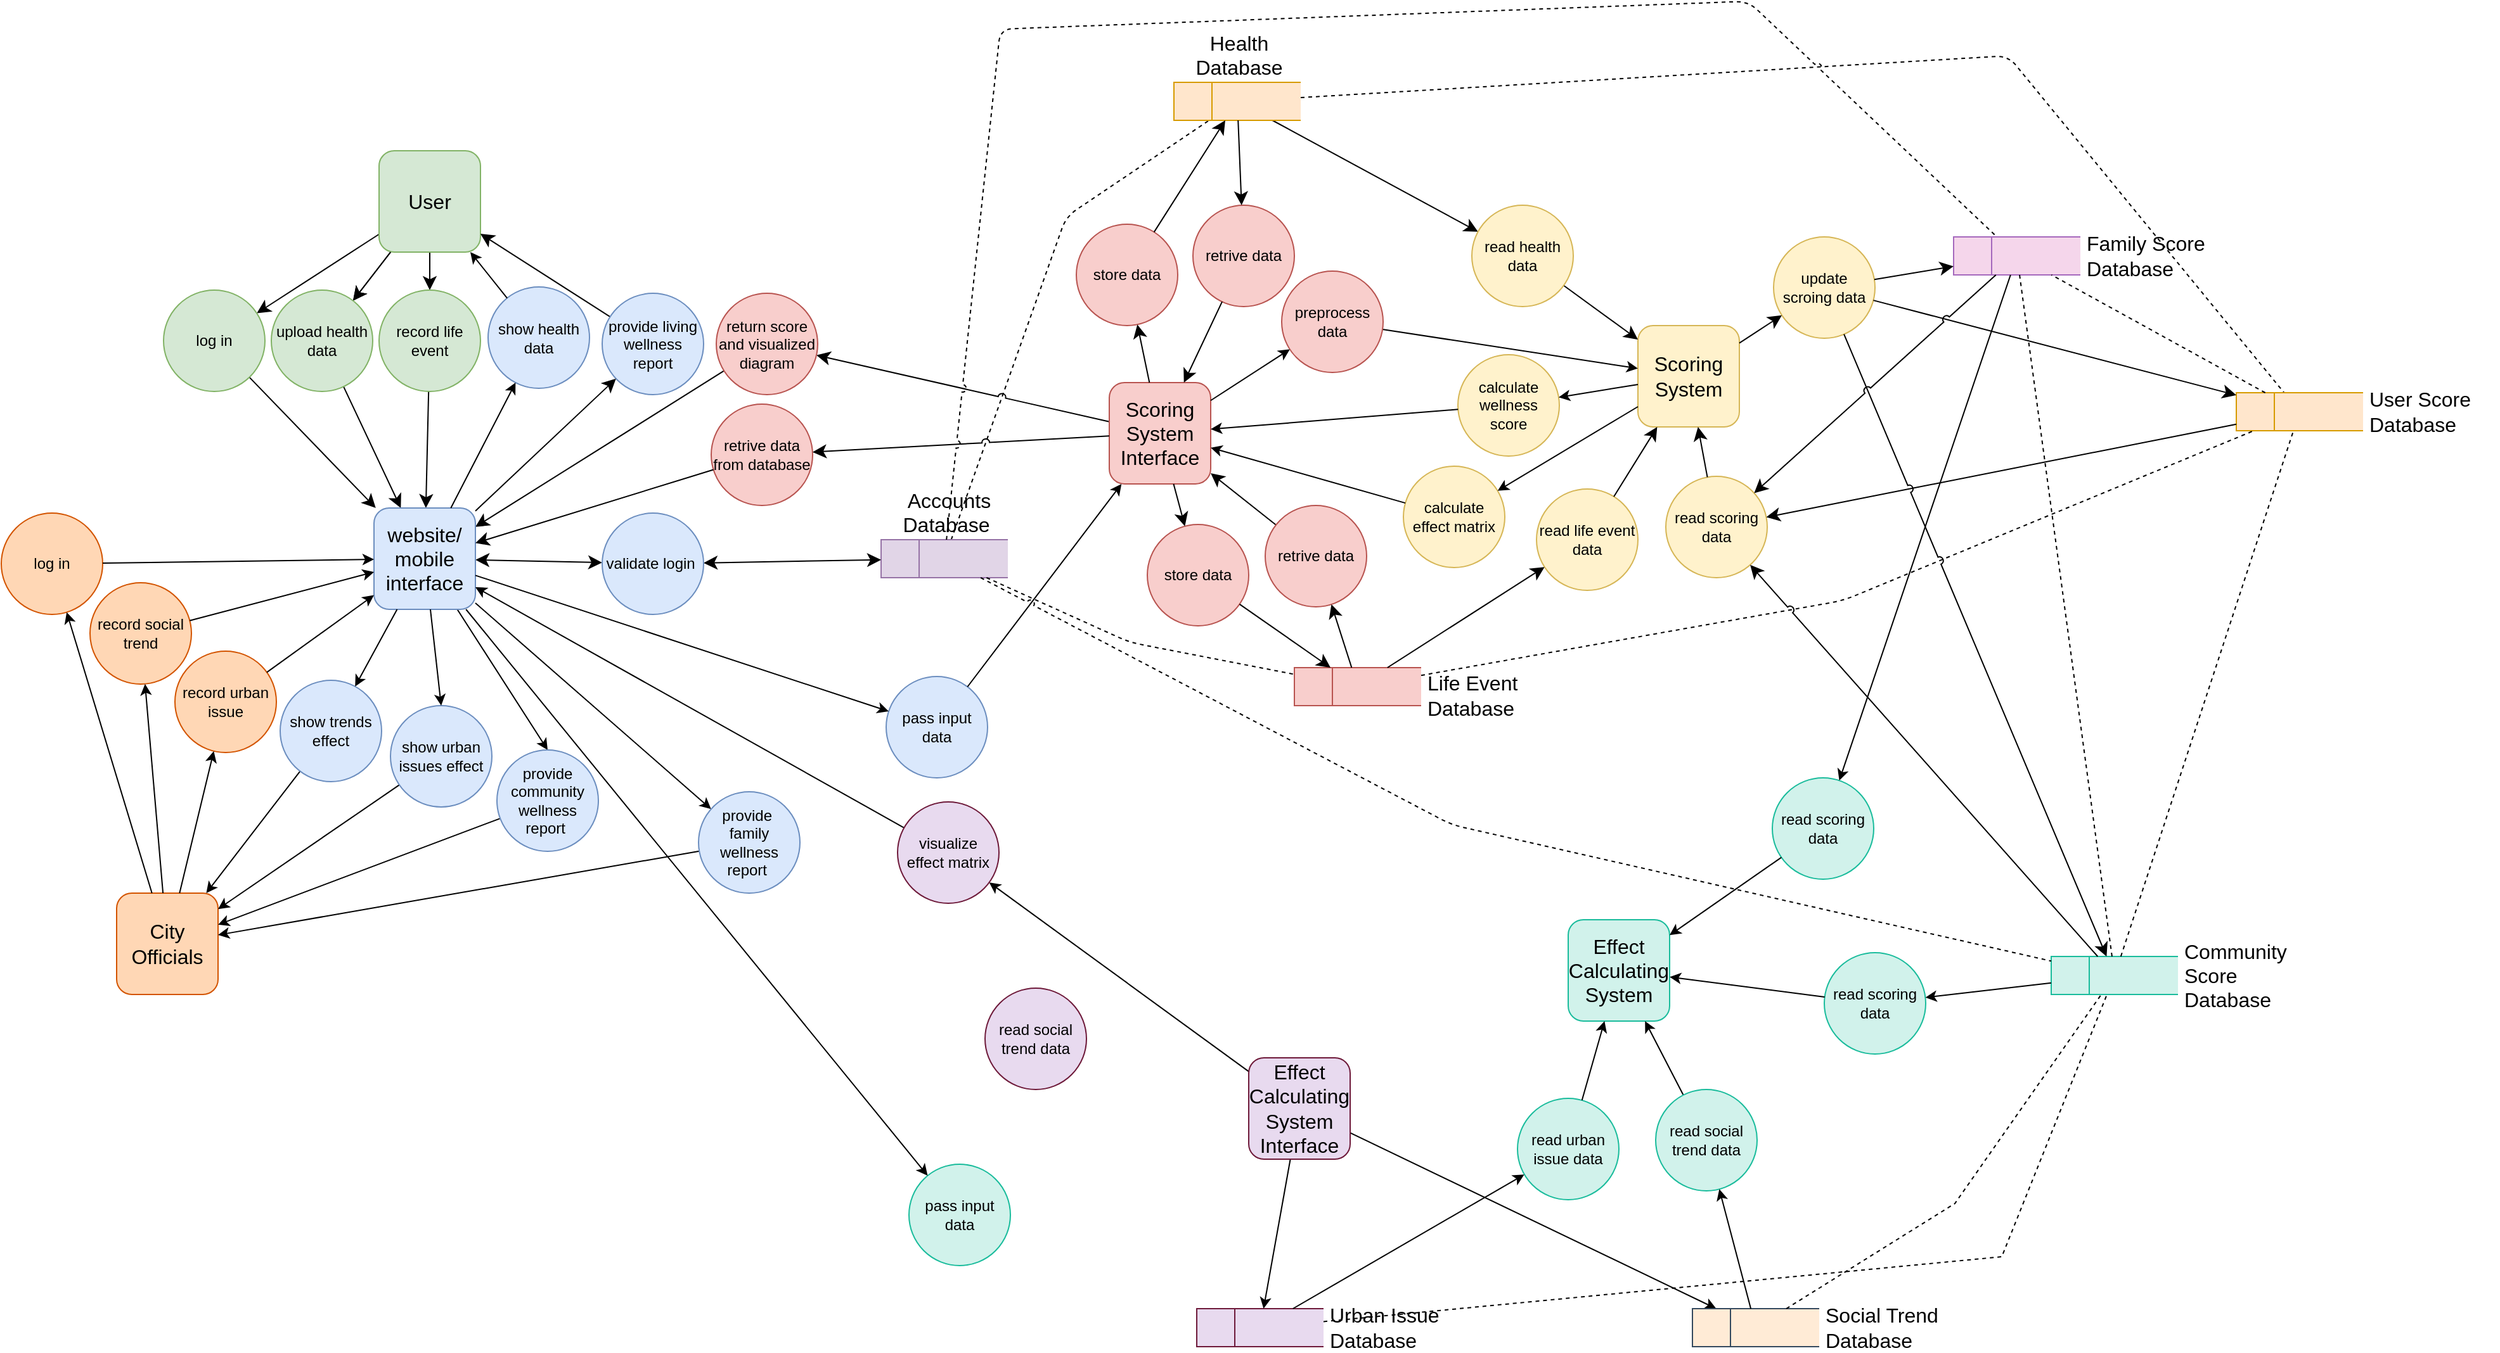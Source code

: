<mxfile version="24.7.17" pages="2">
  <diagram name="detailed DFD" id="WVXzPFL2b05tTFR0NIl-">
    <mxGraphModel dx="1991" dy="1229" grid="0" gridSize="10" guides="1" tooltips="1" connect="1" arrows="1" fold="1" page="0" pageScale="1" pageWidth="1169" pageHeight="827" math="0" shadow="0">
      <root>
        <mxCell id="0" />
        <mxCell id="1" parent="0" />
        <mxCell id="_VqTWJ9UZErcvDfO2zWc-52" style="edgeStyle=none;rounded=1;orthogonalLoop=1;jettySize=auto;html=1;fontSize=12;startSize=8;endSize=8;endArrow=none;endFill=0;dashed=1;jumpStyle=arc;" parent="1" source="_VqTWJ9UZErcvDfO2zWc-30" target="_VqTWJ9UZErcvDfO2zWc-12" edge="1">
          <mxGeometry relative="1" as="geometry">
            <Array as="points">
              <mxPoint x="515" y="124" />
            </Array>
          </mxGeometry>
        </mxCell>
        <mxCell id="_VqTWJ9UZErcvDfO2zWc-68" style="rounded=1;orthogonalLoop=1;jettySize=auto;html=1;fontSize=12;startSize=8;endSize=8;endArrow=none;endFill=0;dashed=1;jumpStyle=arc;" parent="1" source="_VqTWJ9UZErcvDfO2zWc-12" target="_VqTWJ9UZErcvDfO2zWc-22" edge="1">
          <mxGeometry relative="1" as="geometry">
            <Array as="points">
              <mxPoint x="1258" y="-3" />
            </Array>
          </mxGeometry>
        </mxCell>
        <mxCell id="_VqTWJ9UZErcvDfO2zWc-42" style="edgeStyle=none;rounded=0;orthogonalLoop=1;jettySize=auto;html=1;fontSize=12;startSize=8;endSize=8;jumpStyle=arc;" parent="1" source="_VqTWJ9UZErcvDfO2zWc-1" target="_VqTWJ9UZErcvDfO2zWc-17" edge="1">
          <mxGeometry relative="1" as="geometry" />
        </mxCell>
        <mxCell id="_VqTWJ9UZErcvDfO2zWc-44" style="edgeStyle=none;rounded=0;orthogonalLoop=1;jettySize=auto;html=1;fontSize=12;startSize=8;endSize=8;jumpStyle=arc;" parent="1" source="_VqTWJ9UZErcvDfO2zWc-1" target="_VqTWJ9UZErcvDfO2zWc-2" edge="1">
          <mxGeometry relative="1" as="geometry" />
        </mxCell>
        <mxCell id="_VqTWJ9UZErcvDfO2zWc-48" style="edgeStyle=none;rounded=0;orthogonalLoop=1;jettySize=auto;html=1;fontSize=12;startSize=8;endSize=8;jumpStyle=arc;" parent="1" source="_VqTWJ9UZErcvDfO2zWc-1" target="_VqTWJ9UZErcvDfO2zWc-6" edge="1">
          <mxGeometry relative="1" as="geometry" />
        </mxCell>
        <mxCell id="_VqTWJ9UZErcvDfO2zWc-1" value="User" style="whiteSpace=wrap;html=1;aspect=fixed;fontSize=16;rounded=1;fillColor=#d5e8d4;strokeColor=#82b366;" parent="1" vertex="1">
          <mxGeometry x="-27" y="72" width="80" height="80" as="geometry" />
        </mxCell>
        <mxCell id="_VqTWJ9UZErcvDfO2zWc-45" style="edgeStyle=none;rounded=0;orthogonalLoop=1;jettySize=auto;html=1;fontSize=12;startSize=8;endSize=8;jumpStyle=arc;" parent="1" source="_VqTWJ9UZErcvDfO2zWc-2" target="_VqTWJ9UZErcvDfO2zWc-7" edge="1">
          <mxGeometry relative="1" as="geometry" />
        </mxCell>
        <mxCell id="_VqTWJ9UZErcvDfO2zWc-37" style="edgeStyle=none;rounded=0;orthogonalLoop=1;jettySize=auto;html=1;fontSize=12;startSize=8;endSize=8;jumpStyle=arc;" parent="1" source="_VqTWJ9UZErcvDfO2zWc-3" target="_VqTWJ9UZErcvDfO2zWc-4" edge="1">
          <mxGeometry relative="1" as="geometry">
            <mxPoint x="614" y="411.844" as="sourcePoint" />
          </mxGeometry>
        </mxCell>
        <mxCell id="5QwZGKR5vgqe7Sl01Io7-19" style="rounded=0;orthogonalLoop=1;jettySize=auto;html=1;" parent="1" source="py8OLqlaI2a0QM0ZFiUc-132" target="5QwZGKR5vgqe7Sl01Io7-18" edge="1">
          <mxGeometry relative="1" as="geometry" />
        </mxCell>
        <mxCell id="_VqTWJ9UZErcvDfO2zWc-3" value="Scoring System Interface" style="whiteSpace=wrap;html=1;aspect=fixed;fontSize=16;rounded=1;fillColor=#f8cecc;strokeColor=#b85450;" parent="1" vertex="1">
          <mxGeometry x="549" y="255" width="80" height="80" as="geometry" />
        </mxCell>
        <mxCell id="_VqTWJ9UZErcvDfO2zWc-36" style="edgeStyle=none;rounded=0;orthogonalLoop=1;jettySize=auto;html=1;fontSize=12;startSize=8;endSize=8;jumpStyle=arc;" parent="1" source="_VqTWJ9UZErcvDfO2zWc-4" target="_VqTWJ9UZErcvDfO2zWc-7" edge="1">
          <mxGeometry relative="1" as="geometry" />
        </mxCell>
        <mxCell id="_VqTWJ9UZErcvDfO2zWc-4" value="return score and visualized diagram" style="ellipse;whiteSpace=wrap;html=1;aspect=fixed;fontSize=12;fillColor=#f8cecc;strokeColor=#b85450;" parent="1" vertex="1">
          <mxGeometry x="239" y="184.5" width="80" height="80" as="geometry" />
        </mxCell>
        <mxCell id="_VqTWJ9UZErcvDfO2zWc-46" style="edgeStyle=none;rounded=0;orthogonalLoop=1;jettySize=auto;html=1;fontSize=12;startSize=8;endSize=8;jumpStyle=arc;" parent="1" source="_VqTWJ9UZErcvDfO2zWc-5" target="_VqTWJ9UZErcvDfO2zWc-1" edge="1">
          <mxGeometry relative="1" as="geometry" />
        </mxCell>
        <mxCell id="_VqTWJ9UZErcvDfO2zWc-5" value="provide living wellness report" style="ellipse;whiteSpace=wrap;html=1;aspect=fixed;fontSize=12;fillColor=#dae8fc;strokeColor=#6c8ebf;" parent="1" vertex="1">
          <mxGeometry x="149" y="184.5" width="80" height="80" as="geometry" />
        </mxCell>
        <mxCell id="_VqTWJ9UZErcvDfO2zWc-49" style="edgeStyle=none;rounded=0;orthogonalLoop=1;jettySize=auto;html=1;fontSize=12;startSize=8;endSize=8;jumpStyle=arc;" parent="1" source="_VqTWJ9UZErcvDfO2zWc-6" target="_VqTWJ9UZErcvDfO2zWc-7" edge="1">
          <mxGeometry relative="1" as="geometry" />
        </mxCell>
        <mxCell id="_VqTWJ9UZErcvDfO2zWc-6" value="record life event" style="ellipse;whiteSpace=wrap;html=1;aspect=fixed;fontSize=12;fillColor=#d5e8d4;strokeColor=#82b366;" parent="1" vertex="1">
          <mxGeometry x="-27" y="182" width="80" height="80" as="geometry" />
        </mxCell>
        <mxCell id="_VqTWJ9UZErcvDfO2zWc-35" style="edgeStyle=none;rounded=0;orthogonalLoop=1;jettySize=auto;html=1;fontSize=12;startSize=8;endSize=8;startArrow=classic;startFill=1;jumpStyle=arc;" parent="1" source="_VqTWJ9UZErcvDfO2zWc-7" target="_VqTWJ9UZErcvDfO2zWc-31" edge="1">
          <mxGeometry relative="1" as="geometry" />
        </mxCell>
        <mxCell id="_VqTWJ9UZErcvDfO2zWc-47" style="edgeStyle=none;rounded=0;orthogonalLoop=1;jettySize=auto;html=1;fontSize=12;startSize=8;endSize=8;jumpStyle=arc;" parent="1" source="_VqTWJ9UZErcvDfO2zWc-7" target="_VqTWJ9UZErcvDfO2zWc-5" edge="1">
          <mxGeometry relative="1" as="geometry" />
        </mxCell>
        <mxCell id="5QwZGKR5vgqe7Sl01Io7-3" style="rounded=0;orthogonalLoop=1;jettySize=auto;html=1;entryX=0.5;entryY=0;entryDx=0;entryDy=0;" parent="1" source="_VqTWJ9UZErcvDfO2zWc-7" target="5QwZGKR5vgqe7Sl01Io7-2" edge="1">
          <mxGeometry relative="1" as="geometry" />
        </mxCell>
        <mxCell id="5QwZGKR5vgqe7Sl01Io7-16" style="rounded=0;orthogonalLoop=1;jettySize=auto;html=1;" parent="1" source="_VqTWJ9UZErcvDfO2zWc-7" target="5QwZGKR5vgqe7Sl01Io7-15" edge="1">
          <mxGeometry relative="1" as="geometry" />
        </mxCell>
        <mxCell id="_VqTWJ9UZErcvDfO2zWc-7" value="website/&lt;div&gt;mobile interface&lt;/div&gt;" style="whiteSpace=wrap;html=1;aspect=fixed;fontSize=16;rounded=1;fillColor=#dae8fc;strokeColor=#6c8ebf;" parent="1" vertex="1">
          <mxGeometry x="-31" y="354" width="80" height="80" as="geometry" />
        </mxCell>
        <mxCell id="_VqTWJ9UZErcvDfO2zWc-10" value="Scoring System" style="whiteSpace=wrap;html=1;aspect=fixed;fontSize=16;rounded=1;fillColor=#fff2cc;strokeColor=#d6b656;" parent="1" vertex="1">
          <mxGeometry x="966" y="210" width="80" height="80" as="geometry" />
        </mxCell>
        <mxCell id="_VqTWJ9UZErcvDfO2zWc-63" style="edgeStyle=none;rounded=0;orthogonalLoop=1;jettySize=auto;html=1;fontSize=12;startSize=8;endSize=8;jumpStyle=arc;" parent="1" source="_VqTWJ9UZErcvDfO2zWc-12" target="_VqTWJ9UZErcvDfO2zWc-61" edge="1">
          <mxGeometry relative="1" as="geometry" />
        </mxCell>
        <mxCell id="_VqTWJ9UZErcvDfO2zWc-12" value="Health Database" style="html=1;dashed=0;whiteSpace=wrap;shape=mxgraph.dfd.dataStoreID;align=center;spacingLeft=3;points=[[0,0],[0.5,0],[1,0],[0,0.5],[1,0.5],[0,1],[0.5,1],[1,1]];fontSize=16;labelPosition=center;verticalLabelPosition=top;verticalAlign=bottom;fillColor=#ffe6cc;strokeColor=#d79b00;" parent="1" vertex="1">
          <mxGeometry x="600" y="18" width="100" height="30" as="geometry" />
        </mxCell>
        <mxCell id="_VqTWJ9UZErcvDfO2zWc-43" style="edgeStyle=none;rounded=0;orthogonalLoop=1;jettySize=auto;html=1;fontSize=12;startSize=8;endSize=8;jumpStyle=arc;" parent="1" source="_VqTWJ9UZErcvDfO2zWc-17" target="_VqTWJ9UZErcvDfO2zWc-7" edge="1">
          <mxGeometry relative="1" as="geometry" />
        </mxCell>
        <mxCell id="_VqTWJ9UZErcvDfO2zWc-17" value="log in" style="ellipse;whiteSpace=wrap;html=1;aspect=fixed;fontSize=12;fillColor=#d5e8d4;strokeColor=#82b366;" parent="1" vertex="1">
          <mxGeometry x="-197" y="182" width="80" height="80" as="geometry" />
        </mxCell>
        <mxCell id="_VqTWJ9UZErcvDfO2zWc-22" value="User Score Database" style="html=1;dashed=0;whiteSpace=wrap;shape=mxgraph.dfd.dataStoreID;align=left;spacingLeft=3;points=[[0,0],[0.5,0],[1,0],[0,0.5],[1,0.5],[0,1],[0.5,1],[1,1]];fontSize=16;labelPosition=right;verticalLabelPosition=middle;verticalAlign=middle;fillColor=#ffe6cc;strokeColor=#d79b00;" parent="1" vertex="1">
          <mxGeometry x="1438" y="263" width="100" height="30" as="geometry" />
        </mxCell>
        <mxCell id="_VqTWJ9UZErcvDfO2zWc-30" value="&amp;nbsp;&lt;span style=&quot;background-color: initial;&quot;&gt;Accounts Database&lt;/span&gt;" style="html=1;dashed=0;whiteSpace=wrap;shape=mxgraph.dfd.dataStoreID;align=center;spacingLeft=3;points=[[0,0],[0.5,0],[1,0],[0,0.5],[1,0.5],[0,1],[0.5,1],[1,1]];fontSize=16;labelPosition=center;verticalLabelPosition=top;verticalAlign=bottom;fillColor=#e1d5e7;strokeColor=#9673a6;" parent="1" vertex="1">
          <mxGeometry x="369" y="379" width="100" height="30" as="geometry" />
        </mxCell>
        <mxCell id="_VqTWJ9UZErcvDfO2zWc-34" style="edgeStyle=none;rounded=0;orthogonalLoop=1;jettySize=auto;html=1;fontSize=12;startSize=8;endSize=8;startArrow=classic;startFill=1;jumpStyle=arc;" parent="1" source="_VqTWJ9UZErcvDfO2zWc-31" target="_VqTWJ9UZErcvDfO2zWc-30" edge="1">
          <mxGeometry relative="1" as="geometry" />
        </mxCell>
        <mxCell id="_VqTWJ9UZErcvDfO2zWc-31" value="validate login&amp;nbsp;" style="ellipse;whiteSpace=wrap;html=1;aspect=fixed;fontSize=12;fillColor=#dae8fc;strokeColor=#6c8ebf;" parent="1" vertex="1">
          <mxGeometry x="149" y="358" width="80" height="80" as="geometry" />
        </mxCell>
        <mxCell id="_VqTWJ9UZErcvDfO2zWc-64" style="edgeStyle=none;rounded=0;orthogonalLoop=1;jettySize=auto;html=1;fontSize=12;startSize=8;endSize=8;jumpStyle=arc;" parent="1" source="_VqTWJ9UZErcvDfO2zWc-61" target="_VqTWJ9UZErcvDfO2zWc-10" edge="1">
          <mxGeometry relative="1" as="geometry" />
        </mxCell>
        <mxCell id="_VqTWJ9UZErcvDfO2zWc-61" value="read health data" style="ellipse;whiteSpace=wrap;html=1;aspect=fixed;fontSize=12;fillColor=#fff2cc;strokeColor=#d6b656;" parent="1" vertex="1">
          <mxGeometry x="835" y="115" width="80" height="80" as="geometry" />
        </mxCell>
        <mxCell id="5QwZGKR5vgqe7Sl01Io7-1" value="City Officials" style="whiteSpace=wrap;html=1;aspect=fixed;fontSize=16;rounded=1;fillColor=#ffd7b5;strokeColor=#d35400;" parent="1" vertex="1">
          <mxGeometry x="-234" y="658" width="80" height="80" as="geometry" />
        </mxCell>
        <mxCell id="5QwZGKR5vgqe7Sl01Io7-4" style="rounded=0;orthogonalLoop=1;jettySize=auto;html=1;" parent="1" source="5QwZGKR5vgqe7Sl01Io7-2" target="5QwZGKR5vgqe7Sl01Io7-1" edge="1">
          <mxGeometry relative="1" as="geometry" />
        </mxCell>
        <mxCell id="5QwZGKR5vgqe7Sl01Io7-2" value="provide community wellness report&amp;nbsp;" style="ellipse;whiteSpace=wrap;html=1;aspect=fixed;fontSize=12;fillColor=#dae8fc;strokeColor=#6c8ebf;" parent="1" vertex="1">
          <mxGeometry x="66" y="545" width="80" height="80" as="geometry" />
        </mxCell>
        <mxCell id="5QwZGKR5vgqe7Sl01Io7-10" style="rounded=0;orthogonalLoop=1;jettySize=auto;html=1;" parent="1" source="5QwZGKR5vgqe7Sl01Io7-5" target="5QwZGKR5vgqe7Sl01Io7-1" edge="1">
          <mxGeometry relative="1" as="geometry" />
        </mxCell>
        <mxCell id="5QwZGKR5vgqe7Sl01Io7-5" value="show urban issues effect" style="ellipse;whiteSpace=wrap;html=1;aspect=fixed;fontSize=12;fillColor=#dae8fc;strokeColor=#6c8ebf;" parent="1" vertex="1">
          <mxGeometry x="-18" y="510" width="80" height="80" as="geometry" />
        </mxCell>
        <mxCell id="5QwZGKR5vgqe7Sl01Io7-9" style="rounded=0;orthogonalLoop=1;jettySize=auto;html=1;" parent="1" source="5QwZGKR5vgqe7Sl01Io7-6" target="5QwZGKR5vgqe7Sl01Io7-1" edge="1">
          <mxGeometry relative="1" as="geometry" />
        </mxCell>
        <mxCell id="5QwZGKR5vgqe7Sl01Io7-6" value="show trends effect" style="ellipse;whiteSpace=wrap;html=1;aspect=fixed;fontSize=12;fillColor=#dae8fc;strokeColor=#6c8ebf;" parent="1" vertex="1">
          <mxGeometry x="-105" y="490" width="80" height="80" as="geometry" />
        </mxCell>
        <mxCell id="5QwZGKR5vgqe7Sl01Io7-7" style="rounded=0;orthogonalLoop=1;jettySize=auto;html=1;" parent="1" source="_VqTWJ9UZErcvDfO2zWc-7" target="5QwZGKR5vgqe7Sl01Io7-6" edge="1">
          <mxGeometry relative="1" as="geometry">
            <mxPoint x="198" y="568" as="targetPoint" />
          </mxGeometry>
        </mxCell>
        <mxCell id="5QwZGKR5vgqe7Sl01Io7-8" style="rounded=0;orthogonalLoop=1;jettySize=auto;html=1;entryX=0.5;entryY=0;entryDx=0;entryDy=0;" parent="1" source="_VqTWJ9UZErcvDfO2zWc-7" target="5QwZGKR5vgqe7Sl01Io7-5" edge="1">
          <mxGeometry relative="1" as="geometry" />
        </mxCell>
        <mxCell id="5QwZGKR5vgqe7Sl01Io7-11" value="show health data" style="ellipse;whiteSpace=wrap;html=1;aspect=fixed;fontSize=12;fillColor=#dae8fc;strokeColor=#6c8ebf;" parent="1" vertex="1">
          <mxGeometry x="59" y="179.5" width="80" height="80" as="geometry" />
        </mxCell>
        <mxCell id="5QwZGKR5vgqe7Sl01Io7-12" style="rounded=0;orthogonalLoop=1;jettySize=auto;html=1;" parent="1" source="_VqTWJ9UZErcvDfO2zWc-7" target="5QwZGKR5vgqe7Sl01Io7-11" edge="1">
          <mxGeometry relative="1" as="geometry" />
        </mxCell>
        <mxCell id="5QwZGKR5vgqe7Sl01Io7-13" style="rounded=0;orthogonalLoop=1;jettySize=auto;html=1;" parent="1" source="5QwZGKR5vgqe7Sl01Io7-11" target="_VqTWJ9UZErcvDfO2zWc-1" edge="1">
          <mxGeometry relative="1" as="geometry" />
        </mxCell>
        <mxCell id="5QwZGKR5vgqe7Sl01Io7-17" style="rounded=0;orthogonalLoop=1;jettySize=auto;html=1;" parent="1" source="5QwZGKR5vgqe7Sl01Io7-15" target="5QwZGKR5vgqe7Sl01Io7-1" edge="1">
          <mxGeometry relative="1" as="geometry" />
        </mxCell>
        <mxCell id="5QwZGKR5vgqe7Sl01Io7-15" value="provide&amp;nbsp;&lt;div&gt;family wellness report&amp;nbsp;&lt;/div&gt;" style="ellipse;whiteSpace=wrap;html=1;aspect=fixed;fontSize=12;fillColor=#dae8fc;strokeColor=#6c8ebf;" parent="1" vertex="1">
          <mxGeometry x="225" y="578" width="80" height="80" as="geometry" />
        </mxCell>
        <mxCell id="5QwZGKR5vgqe7Sl01Io7-20" style="rounded=0;orthogonalLoop=1;jettySize=auto;html=1;" parent="1" source="5QwZGKR5vgqe7Sl01Io7-18" target="_VqTWJ9UZErcvDfO2zWc-7" edge="1">
          <mxGeometry relative="1" as="geometry" />
        </mxCell>
        <mxCell id="5QwZGKR5vgqe7Sl01Io7-18" value="visualize effect matrix" style="ellipse;whiteSpace=wrap;html=1;aspect=fixed;fontSize=12;fillColor=#e8daef;strokeColor=#6e1a3a;" parent="1" vertex="1">
          <mxGeometry x="382" y="586" width="80" height="80" as="geometry" />
        </mxCell>
        <mxCell id="py8OLqlaI2a0QM0ZFiUc-1" value="Life Event Database" style="html=1;dashed=0;whiteSpace=wrap;shape=mxgraph.dfd.dataStoreID;align=left;spacingLeft=3;points=[[0,0],[0.5,0],[1,0],[0,0.5],[1,0.5],[0,1],[0.5,1],[1,1]];fontSize=16;labelPosition=right;verticalLabelPosition=middle;verticalAlign=middlefillColor=#f8cecc;fillColor=#f8cecc;strokeColor=#b85450;" vertex="1" parent="1">
          <mxGeometry x="695" y="480" width="100" height="30" as="geometry" />
        </mxCell>
        <mxCell id="py8OLqlaI2a0QM0ZFiUc-5" value="read life event data" style="ellipse;whiteSpace=wrap;html=1;aspect=fixed;fontSize=12;fillColor=#fff2cc;strokeColor=#d6b656;" vertex="1" parent="1">
          <mxGeometry x="886" y="339" width="80" height="80" as="geometry" />
        </mxCell>
        <mxCell id="py8OLqlaI2a0QM0ZFiUc-10" style="rounded=1;orthogonalLoop=1;jettySize=auto;html=1;fontSize=12;startSize=8;endSize=8;endArrow=none;endFill=0;dashed=1;jumpStyle=arc;" edge="1" parent="1" source="py8OLqlaI2a0QM0ZFiUc-1" target="_VqTWJ9UZErcvDfO2zWc-22">
          <mxGeometry relative="1" as="geometry">
            <mxPoint x="473" y="68" as="sourcePoint" />
            <mxPoint x="1057" y="132" as="targetPoint" />
            <Array as="points">
              <mxPoint x="1128" y="427" />
            </Array>
          </mxGeometry>
        </mxCell>
        <mxCell id="py8OLqlaI2a0QM0ZFiUc-13" style="edgeStyle=none;rounded=1;orthogonalLoop=1;jettySize=auto;html=1;fontSize=12;startSize=8;endSize=8;endArrow=none;endFill=0;dashed=1;jumpStyle=arc;" edge="1" parent="1" source="_VqTWJ9UZErcvDfO2zWc-30" target="py8OLqlaI2a0QM0ZFiUc-1">
          <mxGeometry relative="1" as="geometry">
            <mxPoint x="577" y="288" as="sourcePoint" />
            <mxPoint x="732" y="223" as="targetPoint" />
            <Array as="points">
              <mxPoint x="565" y="460" />
            </Array>
          </mxGeometry>
        </mxCell>
        <mxCell id="py8OLqlaI2a0QM0ZFiUc-20" style="rounded=0;orthogonalLoop=1;jettySize=auto;html=1;" edge="1" parent="1" source="py8OLqlaI2a0QM0ZFiUc-18" target="_VqTWJ9UZErcvDfO2zWc-10">
          <mxGeometry relative="1" as="geometry">
            <mxPoint x="877" y="299.901" as="targetPoint" />
          </mxGeometry>
        </mxCell>
        <mxCell id="py8OLqlaI2a0QM0ZFiUc-18" value="preprocess data" style="ellipse;whiteSpace=wrap;html=1;aspect=fixed;fontSize=12;fillColor=#f8cecc;strokeColor=#b85450;" vertex="1" parent="1">
          <mxGeometry x="685" y="167" width="80" height="80" as="geometry" />
        </mxCell>
        <mxCell id="py8OLqlaI2a0QM0ZFiUc-19" style="rounded=0;orthogonalLoop=1;jettySize=auto;html=1;" edge="1" parent="1" source="_VqTWJ9UZErcvDfO2zWc-3" target="py8OLqlaI2a0QM0ZFiUc-18">
          <mxGeometry relative="1" as="geometry">
            <mxPoint x="794" y="178" as="sourcePoint" />
            <mxPoint x="1204" y="444" as="targetPoint" />
          </mxGeometry>
        </mxCell>
        <mxCell id="py8OLqlaI2a0QM0ZFiUc-26" style="edgeStyle=none;rounded=0;orthogonalLoop=1;jettySize=auto;html=1;fontSize=12;startSize=8;endSize=8;jumpStyle=arc;" edge="1" parent="1" source="py8OLqlaI2a0QM0ZFiUc-1" target="py8OLqlaI2a0QM0ZFiUc-5">
          <mxGeometry relative="1" as="geometry">
            <mxPoint x="1008" y="58" as="sourcePoint" />
            <mxPoint x="1090" y="232" as="targetPoint" />
          </mxGeometry>
        </mxCell>
        <mxCell id="py8OLqlaI2a0QM0ZFiUc-27" style="edgeStyle=none;rounded=0;orthogonalLoop=1;jettySize=auto;html=1;fontSize=12;startSize=8;endSize=8;jumpStyle=arc;" edge="1" parent="1" source="py8OLqlaI2a0QM0ZFiUc-5" target="_VqTWJ9UZErcvDfO2zWc-10">
          <mxGeometry relative="1" as="geometry">
            <mxPoint x="900" y="47" as="sourcePoint" />
            <mxPoint x="1072" y="232" as="targetPoint" />
          </mxGeometry>
        </mxCell>
        <mxCell id="py8OLqlaI2a0QM0ZFiUc-29" value="calculate&lt;div&gt;wellness score&lt;/div&gt;" style="ellipse;whiteSpace=wrap;html=1;aspect=fixed;fontSize=12;fillColor=#fff2cc;strokeColor=#d6b656;" vertex="1" parent="1">
          <mxGeometry x="824" y="233" width="80" height="80" as="geometry" />
        </mxCell>
        <mxCell id="py8OLqlaI2a0QM0ZFiUc-30" value="calculate effect matrix" style="ellipse;whiteSpace=wrap;html=1;aspect=fixed;fontSize=12;fillColor=#fff2cc;strokeColor=#d6b656;" vertex="1" parent="1">
          <mxGeometry x="781" y="321" width="80" height="80" as="geometry" />
        </mxCell>
        <mxCell id="py8OLqlaI2a0QM0ZFiUc-38" style="rounded=0;orthogonalLoop=1;jettySize=auto;html=1;" edge="1" parent="1" source="_VqTWJ9UZErcvDfO2zWc-10" target="py8OLqlaI2a0QM0ZFiUc-30">
          <mxGeometry relative="1" as="geometry">
            <mxPoint x="1039" y="362" as="sourcePoint" />
            <mxPoint x="977" y="350" as="targetPoint" />
          </mxGeometry>
        </mxCell>
        <mxCell id="py8OLqlaI2a0QM0ZFiUc-39" style="rounded=0;orthogonalLoop=1;jettySize=auto;html=1;" edge="1" parent="1" source="_VqTWJ9UZErcvDfO2zWc-10" target="py8OLqlaI2a0QM0ZFiUc-29">
          <mxGeometry relative="1" as="geometry">
            <mxPoint x="1183" y="353" as="sourcePoint" />
            <mxPoint x="1099" y="421" as="targetPoint" />
          </mxGeometry>
        </mxCell>
        <mxCell id="py8OLqlaI2a0QM0ZFiUc-41" style="edgeStyle=none;rounded=0;orthogonalLoop=1;jettySize=auto;html=1;fontSize=12;startSize=8;endSize=8;jumpStyle=arc;" edge="1" parent="1" source="py8OLqlaI2a0QM0ZFiUc-71" target="_VqTWJ9UZErcvDfO2zWc-3">
          <mxGeometry relative="1" as="geometry">
            <mxPoint x="796" y="88" as="sourcePoint" />
            <mxPoint x="968" y="59" as="targetPoint" />
          </mxGeometry>
        </mxCell>
        <mxCell id="py8OLqlaI2a0QM0ZFiUc-44" value="retrive data from database" style="ellipse;whiteSpace=wrap;html=1;aspect=fixed;fontSize=12;fillColor=#f8cecc;strokeColor=#b85450;" vertex="1" parent="1">
          <mxGeometry x="235" y="272" width="80" height="80" as="geometry" />
        </mxCell>
        <mxCell id="py8OLqlaI2a0QM0ZFiUc-46" style="edgeStyle=none;rounded=0;orthogonalLoop=1;jettySize=auto;html=1;fontSize=12;startSize=8;endSize=8;jumpStyle=arc;" edge="1" parent="1" source="_VqTWJ9UZErcvDfO2zWc-3" target="py8OLqlaI2a0QM0ZFiUc-44">
          <mxGeometry relative="1" as="geometry">
            <mxPoint x="632.989" y="390" as="sourcePoint" />
            <mxPoint x="571" y="408" as="targetPoint" />
          </mxGeometry>
        </mxCell>
        <mxCell id="py8OLqlaI2a0QM0ZFiUc-47" style="edgeStyle=none;rounded=0;orthogonalLoop=1;jettySize=auto;html=1;fontSize=12;startSize=8;endSize=8;jumpStyle=arc;" edge="1" parent="1" source="py8OLqlaI2a0QM0ZFiUc-44" target="_VqTWJ9UZErcvDfO2zWc-7">
          <mxGeometry relative="1" as="geometry">
            <mxPoint x="602" y="443" as="sourcePoint" />
            <mxPoint x="581" y="395" as="targetPoint" />
          </mxGeometry>
        </mxCell>
        <mxCell id="py8OLqlaI2a0QM0ZFiUc-55" value="pass input data" style="ellipse;whiteSpace=wrap;html=1;aspect=fixed;fontSize=12;fillColor=#dae8fc;strokeColor=#6c8ebf;" vertex="1" parent="1">
          <mxGeometry x="373" y="487" width="80" height="80" as="geometry" />
        </mxCell>
        <mxCell id="py8OLqlaI2a0QM0ZFiUc-56" style="rounded=0;orthogonalLoop=1;jettySize=auto;html=1;" edge="1" parent="1" source="_VqTWJ9UZErcvDfO2zWc-7" target="py8OLqlaI2a0QM0ZFiUc-55">
          <mxGeometry relative="1" as="geometry">
            <mxPoint x="17" y="466" as="sourcePoint" />
            <mxPoint x="-2" y="683" as="targetPoint" />
          </mxGeometry>
        </mxCell>
        <mxCell id="py8OLqlaI2a0QM0ZFiUc-57" style="rounded=0;orthogonalLoop=1;jettySize=auto;html=1;" edge="1" parent="1" source="py8OLqlaI2a0QM0ZFiUc-55" target="_VqTWJ9UZErcvDfO2zWc-3">
          <mxGeometry relative="1" as="geometry">
            <mxPoint x="373" y="618" as="sourcePoint" />
            <mxPoint x="280" y="535" as="targetPoint" />
          </mxGeometry>
        </mxCell>
        <mxCell id="py8OLqlaI2a0QM0ZFiUc-60" value="read scoring data" style="ellipse;whiteSpace=wrap;html=1;aspect=fixed;fontSize=12;fillColor=#fff2cc;strokeColor=#d6b656;" vertex="1" parent="1">
          <mxGeometry x="988" y="329" width="80" height="80" as="geometry" />
        </mxCell>
        <mxCell id="py8OLqlaI2a0QM0ZFiUc-62" value="store data" style="ellipse;whiteSpace=wrap;html=1;aspect=fixed;fontSize=12;fillColor=#f8cecc;strokeColor=#b85450;" vertex="1" parent="1">
          <mxGeometry x="579" y="367" width="80" height="80" as="geometry" />
        </mxCell>
        <mxCell id="py8OLqlaI2a0QM0ZFiUc-63" style="edgeStyle=none;rounded=0;orthogonalLoop=1;jettySize=auto;html=1;fontSize=12;startSize=8;endSize=8;jumpStyle=arc;" edge="1" parent="1" source="_VqTWJ9UZErcvDfO2zWc-3" target="py8OLqlaI2a0QM0ZFiUc-62">
          <mxGeometry relative="1" as="geometry">
            <mxPoint x="860" y="26" as="sourcePoint" />
            <mxPoint x="631" y="243" as="targetPoint" />
          </mxGeometry>
        </mxCell>
        <mxCell id="py8OLqlaI2a0QM0ZFiUc-64" value="store data" style="ellipse;whiteSpace=wrap;html=1;aspect=fixed;fontSize=12;fillColor=#f8cecc;strokeColor=#b85450;" vertex="1" parent="1">
          <mxGeometry x="523" y="130" width="80" height="80" as="geometry" />
        </mxCell>
        <mxCell id="py8OLqlaI2a0QM0ZFiUc-65" style="edgeStyle=none;rounded=0;orthogonalLoop=1;jettySize=auto;html=1;fontSize=12;startSize=8;endSize=8;jumpStyle=arc;" edge="1" parent="1" source="_VqTWJ9UZErcvDfO2zWc-3" target="py8OLqlaI2a0QM0ZFiUc-64">
          <mxGeometry relative="1" as="geometry">
            <mxPoint x="625" y="321" as="sourcePoint" />
            <mxPoint x="762" y="482" as="targetPoint" />
          </mxGeometry>
        </mxCell>
        <mxCell id="py8OLqlaI2a0QM0ZFiUc-67" style="edgeStyle=none;rounded=0;orthogonalLoop=1;jettySize=auto;html=1;fontSize=12;startSize=8;endSize=8;jumpStyle=arc;" edge="1" parent="1" source="py8OLqlaI2a0QM0ZFiUc-64" target="_VqTWJ9UZErcvDfO2zWc-12">
          <mxGeometry relative="1" as="geometry">
            <mxPoint x="631" y="258" as="sourcePoint" />
            <mxPoint x="771" y="175" as="targetPoint" />
          </mxGeometry>
        </mxCell>
        <mxCell id="py8OLqlaI2a0QM0ZFiUc-68" value="retrive data" style="ellipse;whiteSpace=wrap;html=1;aspect=fixed;fontSize=12;fillColor=#f8cecc;strokeColor=#b85450;" vertex="1" parent="1">
          <mxGeometry x="615" y="115" width="80" height="80" as="geometry" />
        </mxCell>
        <mxCell id="py8OLqlaI2a0QM0ZFiUc-69" style="edgeStyle=none;rounded=0;orthogonalLoop=1;jettySize=auto;html=1;fontSize=12;startSize=8;endSize=8;jumpStyle=arc;" edge="1" parent="1" source="py8OLqlaI2a0QM0ZFiUc-68" target="_VqTWJ9UZErcvDfO2zWc-3">
          <mxGeometry relative="1" as="geometry">
            <mxPoint x="601" y="241" as="sourcePoint" />
            <mxPoint x="841" y="167" as="targetPoint" />
          </mxGeometry>
        </mxCell>
        <mxCell id="py8OLqlaI2a0QM0ZFiUc-70" style="edgeStyle=none;rounded=0;orthogonalLoop=1;jettySize=auto;html=1;fontSize=12;startSize=8;endSize=8;jumpStyle=arc;" edge="1" parent="1" source="_VqTWJ9UZErcvDfO2zWc-12" target="py8OLqlaI2a0QM0ZFiUc-68">
          <mxGeometry relative="1" as="geometry">
            <mxPoint x="684" y="198" as="sourcePoint" />
            <mxPoint x="862" y="136" as="targetPoint" />
          </mxGeometry>
        </mxCell>
        <mxCell id="py8OLqlaI2a0QM0ZFiUc-71" value="retrive data" style="ellipse;whiteSpace=wrap;html=1;aspect=fixed;fontSize=12;fillColor=#f8cecc;strokeColor=#b85450;" vertex="1" parent="1">
          <mxGeometry x="672" y="352" width="80" height="80" as="geometry" />
        </mxCell>
        <mxCell id="py8OLqlaI2a0QM0ZFiUc-72" style="edgeStyle=none;rounded=0;orthogonalLoop=1;jettySize=auto;html=1;fontSize=12;startSize=8;endSize=8;jumpStyle=arc;" edge="1" parent="1" source="py8OLqlaI2a0QM0ZFiUc-62" target="py8OLqlaI2a0QM0ZFiUc-1">
          <mxGeometry relative="1" as="geometry">
            <mxPoint x="595" y="321" as="sourcePoint" />
            <mxPoint x="618" y="520" as="targetPoint" />
          </mxGeometry>
        </mxCell>
        <mxCell id="py8OLqlaI2a0QM0ZFiUc-73" style="edgeStyle=none;rounded=0;orthogonalLoop=1;jettySize=auto;html=1;fontSize=12;startSize=8;endSize=8;jumpStyle=arc;" edge="1" parent="1" source="py8OLqlaI2a0QM0ZFiUc-1" target="py8OLqlaI2a0QM0ZFiUc-71">
          <mxGeometry relative="1" as="geometry">
            <mxPoint x="798" y="475" as="sourcePoint" />
            <mxPoint x="618" y="520" as="targetPoint" />
          </mxGeometry>
        </mxCell>
        <mxCell id="py8OLqlaI2a0QM0ZFiUc-74" style="rounded=0;orthogonalLoop=1;jettySize=auto;html=1;" edge="1" parent="1" source="py8OLqlaI2a0QM0ZFiUc-30" target="_VqTWJ9UZErcvDfO2zWc-3">
          <mxGeometry relative="1" as="geometry">
            <mxPoint x="955" y="289" as="sourcePoint" />
            <mxPoint x="815" y="352" as="targetPoint" />
          </mxGeometry>
        </mxCell>
        <mxCell id="py8OLqlaI2a0QM0ZFiUc-75" style="rounded=0;orthogonalLoop=1;jettySize=auto;html=1;" edge="1" parent="1" source="py8OLqlaI2a0QM0ZFiUc-29" target="_VqTWJ9UZErcvDfO2zWc-3">
          <mxGeometry relative="1" as="geometry">
            <mxPoint x="965" y="299" as="sourcePoint" />
            <mxPoint x="825" y="362" as="targetPoint" />
          </mxGeometry>
        </mxCell>
        <mxCell id="py8OLqlaI2a0QM0ZFiUc-76" value="update scroing data" style="ellipse;whiteSpace=wrap;html=1;aspect=fixed;fontSize=12;fillColor=#fff2cc;strokeColor=#d6b656;" vertex="1" parent="1">
          <mxGeometry x="1073" y="140" width="80" height="80" as="geometry" />
        </mxCell>
        <mxCell id="py8OLqlaI2a0QM0ZFiUc-77" style="edgeStyle=none;rounded=0;orthogonalLoop=1;jettySize=auto;html=1;fontSize=12;startSize=8;endSize=8;jumpStyle=arc;" edge="1" parent="1" source="py8OLqlaI2a0QM0ZFiUc-60" target="_VqTWJ9UZErcvDfO2zWc-10">
          <mxGeometry relative="1" as="geometry">
            <mxPoint x="979" y="375" as="sourcePoint" />
            <mxPoint x="955" y="309" as="targetPoint" />
          </mxGeometry>
        </mxCell>
        <mxCell id="py8OLqlaI2a0QM0ZFiUc-79" style="edgeStyle=none;rounded=0;orthogonalLoop=1;jettySize=auto;html=1;fontSize=12;startSize=8;endSize=8;jumpStyle=arc;" edge="1" parent="1" source="py8OLqlaI2a0QM0ZFiUc-76" target="_VqTWJ9UZErcvDfO2zWc-22">
          <mxGeometry relative="1" as="geometry">
            <mxPoint x="1170" y="356" as="sourcePoint" />
            <mxPoint x="1419" y="326" as="targetPoint" />
          </mxGeometry>
        </mxCell>
        <mxCell id="py8OLqlaI2a0QM0ZFiUc-78" style="edgeStyle=none;rounded=0;orthogonalLoop=1;jettySize=auto;html=1;fontSize=12;startSize=8;endSize=8;jumpStyle=arc;" edge="1" parent="1" source="_VqTWJ9UZErcvDfO2zWc-22" target="py8OLqlaI2a0QM0ZFiUc-60">
          <mxGeometry relative="1" as="geometry">
            <mxPoint x="1133" y="363" as="sourcePoint" />
            <mxPoint x="1306" y="310" as="targetPoint" />
          </mxGeometry>
        </mxCell>
        <mxCell id="py8OLqlaI2a0QM0ZFiUc-81" style="edgeStyle=none;rounded=0;orthogonalLoop=1;jettySize=auto;html=1;fontSize=12;startSize=8;endSize=8;jumpStyle=arc;" edge="1" parent="1" source="_VqTWJ9UZErcvDfO2zWc-10" target="py8OLqlaI2a0QM0ZFiUc-76">
          <mxGeometry relative="1" as="geometry">
            <mxPoint x="1035" y="298" as="sourcePoint" />
            <mxPoint x="1097" y="339" as="targetPoint" />
          </mxGeometry>
        </mxCell>
        <mxCell id="py8OLqlaI2a0QM0ZFiUc-82" value="" style="edgeStyle=none;rounded=0;orthogonalLoop=1;jettySize=auto;html=1;fontSize=12;startSize=8;endSize=8;jumpStyle=arc;" edge="1" parent="1" source="_VqTWJ9UZErcvDfO2zWc-1" target="_VqTWJ9UZErcvDfO2zWc-2">
          <mxGeometry relative="1" as="geometry">
            <mxPoint x="-16" y="152" as="sourcePoint" />
            <mxPoint x="-167" y="361" as="targetPoint" />
          </mxGeometry>
        </mxCell>
        <mxCell id="_VqTWJ9UZErcvDfO2zWc-2" value="upload health data" style="ellipse;whiteSpace=wrap;html=1;aspect=fixed;fontSize=12;fillColor=#d5e8d4;strokeColor=#82b366;" parent="1" vertex="1">
          <mxGeometry x="-112" y="182" width="80" height="80" as="geometry" />
        </mxCell>
        <mxCell id="py8OLqlaI2a0QM0ZFiUc-83" value="Family Score Database" style="html=1;dashed=0;whiteSpace=wrap;shape=mxgraph.dfd.dataStoreID;align=left;spacingLeft=3;points=[[0,0],[0.5,0],[1,0],[0,0.5],[1,0.5],[0,1],[0.5,1],[1,1]];fontSize=16;labelPosition=right;verticalLabelPosition=middle;verticalAlign=middle;fillColor=#f5d6eb;strokeColor=#a569bd;" vertex="1" parent="1">
          <mxGeometry x="1215" y="140" width="100" height="30" as="geometry" />
        </mxCell>
        <mxCell id="py8OLqlaI2a0QM0ZFiUc-84" value="Community Score Database" style="html=1;dashed=0;whiteSpace=wrap;shape=mxgraph.dfd.dataStoreID;align=left;spacingLeft=3;points=[[0,0],[0.5,0],[1,0],[0,0.5],[1,0.5],[0,1],[0.5,1],[1,1]];fontSize=16;labelPosition=right;verticalLabelPosition=middle;verticalAlign=middle;fillColor=#d1f2eb;strokeColor=#1abc9c;" vertex="1" parent="1">
          <mxGeometry x="1292" y="708" width="100" height="30" as="geometry" />
        </mxCell>
        <mxCell id="py8OLqlaI2a0QM0ZFiUc-86" style="edgeStyle=none;rounded=1;orthogonalLoop=1;jettySize=auto;html=1;fontSize=12;startSize=8;endSize=8;endArrow=none;endFill=0;dashed=1;jumpStyle=arc;" edge="1" parent="1" source="_VqTWJ9UZErcvDfO2zWc-30" target="py8OLqlaI2a0QM0ZFiUc-83">
          <mxGeometry relative="1" as="geometry">
            <mxPoint x="477" y="460" as="sourcePoint" />
            <mxPoint x="669" y="682" as="targetPoint" />
            <Array as="points">
              <mxPoint x="463" y="-24" />
              <mxPoint x="1053" y="-46" />
            </Array>
          </mxGeometry>
        </mxCell>
        <mxCell id="py8OLqlaI2a0QM0ZFiUc-85" style="edgeStyle=none;rounded=1;orthogonalLoop=1;jettySize=auto;html=1;fontSize=12;startSize=8;endSize=8;endArrow=none;endFill=0;dashed=1;jumpStyle=arc;" edge="1" parent="1" source="_VqTWJ9UZErcvDfO2zWc-30" target="py8OLqlaI2a0QM0ZFiUc-84">
          <mxGeometry relative="1" as="geometry">
            <mxPoint x="475" y="460" as="sourcePoint" />
            <mxPoint x="526" y="720" as="targetPoint" />
            <Array as="points">
              <mxPoint x="819" y="604" />
            </Array>
          </mxGeometry>
        </mxCell>
        <mxCell id="py8OLqlaI2a0QM0ZFiUc-90" value="" style="endArrow=none;dashed=1;html=1;rounded=0;" edge="1" parent="1" source="py8OLqlaI2a0QM0ZFiUc-84" target="py8OLqlaI2a0QM0ZFiUc-83">
          <mxGeometry width="50" height="50" relative="1" as="geometry">
            <mxPoint x="1396" y="276" as="sourcePoint" />
            <mxPoint x="1446" y="226" as="targetPoint" />
          </mxGeometry>
        </mxCell>
        <mxCell id="py8OLqlaI2a0QM0ZFiUc-91" value="" style="endArrow=none;dashed=1;html=1;rounded=0;" edge="1" parent="1" source="_VqTWJ9UZErcvDfO2zWc-22" target="py8OLqlaI2a0QM0ZFiUc-83">
          <mxGeometry width="50" height="50" relative="1" as="geometry">
            <mxPoint x="1275" y="359" as="sourcePoint" />
            <mxPoint x="1275" y="180" as="targetPoint" />
          </mxGeometry>
        </mxCell>
        <mxCell id="py8OLqlaI2a0QM0ZFiUc-92" value="" style="endArrow=none;dashed=1;html=1;rounded=0;" edge="1" parent="1" source="py8OLqlaI2a0QM0ZFiUc-84" target="_VqTWJ9UZErcvDfO2zWc-22">
          <mxGeometry width="50" height="50" relative="1" as="geometry">
            <mxPoint x="1285" y="369" as="sourcePoint" />
            <mxPoint x="1285" y="190" as="targetPoint" />
          </mxGeometry>
        </mxCell>
        <mxCell id="py8OLqlaI2a0QM0ZFiUc-93" style="edgeStyle=none;rounded=0;orthogonalLoop=1;jettySize=auto;html=1;fontSize=12;startSize=8;endSize=8;jumpStyle=arc;" edge="1" parent="1" source="py8OLqlaI2a0QM0ZFiUc-76" target="py8OLqlaI2a0QM0ZFiUc-83">
          <mxGeometry relative="1" as="geometry">
            <mxPoint x="1122" y="199" as="sourcePoint" />
            <mxPoint x="1448" y="276" as="targetPoint" />
          </mxGeometry>
        </mxCell>
        <mxCell id="py8OLqlaI2a0QM0ZFiUc-94" style="edgeStyle=none;rounded=0;orthogonalLoop=1;jettySize=auto;html=1;fontSize=12;startSize=8;endSize=8;jumpStyle=arc;" edge="1" parent="1" source="py8OLqlaI2a0QM0ZFiUc-76" target="py8OLqlaI2a0QM0ZFiUc-84">
          <mxGeometry relative="1" as="geometry">
            <mxPoint x="1132" y="209" as="sourcePoint" />
            <mxPoint x="1458" y="286" as="targetPoint" />
          </mxGeometry>
        </mxCell>
        <mxCell id="py8OLqlaI2a0QM0ZFiUc-95" style="edgeStyle=none;rounded=0;orthogonalLoop=1;jettySize=auto;html=1;fontSize=12;startSize=8;endSize=8;jumpStyle=arc;" edge="1" parent="1" source="py8OLqlaI2a0QM0ZFiUc-83" target="py8OLqlaI2a0QM0ZFiUc-60">
          <mxGeometry relative="1" as="geometry">
            <mxPoint x="1448" y="294" as="sourcePoint" />
            <mxPoint x="1123" y="336" as="targetPoint" />
          </mxGeometry>
        </mxCell>
        <mxCell id="py8OLqlaI2a0QM0ZFiUc-96" style="edgeStyle=none;rounded=0;orthogonalLoop=1;jettySize=auto;html=1;fontSize=12;startSize=8;endSize=8;jumpStyle=arc;" edge="1" parent="1" source="py8OLqlaI2a0QM0ZFiUc-84" target="py8OLqlaI2a0QM0ZFiUc-60">
          <mxGeometry relative="1" as="geometry">
            <mxPoint x="1458" y="304" as="sourcePoint" />
            <mxPoint x="1133" y="346" as="targetPoint" />
          </mxGeometry>
        </mxCell>
        <mxCell id="py8OLqlaI2a0QM0ZFiUc-97" value="record urban issue" style="ellipse;whiteSpace=wrap;html=1;aspect=fixed;fontSize=12;fillColor=#ffd7b5;strokeColor=#d35400;" vertex="1" parent="1">
          <mxGeometry x="-188" y="467" width="80" height="80" as="geometry" />
        </mxCell>
        <mxCell id="py8OLqlaI2a0QM0ZFiUc-99" value="record social trend" style="ellipse;whiteSpace=wrap;html=1;aspect=fixed;fontSize=12;fillColor=#ffd7b5;strokeColor=#d35400;" vertex="1" parent="1">
          <mxGeometry x="-255" y="413" width="80" height="80" as="geometry" />
        </mxCell>
        <mxCell id="py8OLqlaI2a0QM0ZFiUc-100" style="rounded=0;orthogonalLoop=1;jettySize=auto;html=1;" edge="1" parent="1" source="5QwZGKR5vgqe7Sl01Io7-1" target="py8OLqlaI2a0QM0ZFiUc-97">
          <mxGeometry relative="1" as="geometry">
            <mxPoint x="44" y="686" as="sourcePoint" />
            <mxPoint x="129" y="728" as="targetPoint" />
          </mxGeometry>
        </mxCell>
        <mxCell id="py8OLqlaI2a0QM0ZFiUc-101" style="rounded=0;orthogonalLoop=1;jettySize=auto;html=1;" edge="1" parent="1" source="5QwZGKR5vgqe7Sl01Io7-1" target="py8OLqlaI2a0QM0ZFiUc-99">
          <mxGeometry relative="1" as="geometry">
            <mxPoint x="129" y="705" as="sourcePoint" />
            <mxPoint x="28" y="648" as="targetPoint" />
          </mxGeometry>
        </mxCell>
        <mxCell id="py8OLqlaI2a0QM0ZFiUc-102" style="rounded=0;orthogonalLoop=1;jettySize=auto;html=1;" edge="1" parent="1" source="py8OLqlaI2a0QM0ZFiUc-99" target="_VqTWJ9UZErcvDfO2zWc-7">
          <mxGeometry relative="1" as="geometry">
            <mxPoint x="129" y="705" as="sourcePoint" />
            <mxPoint x="-62" y="598" as="targetPoint" />
          </mxGeometry>
        </mxCell>
        <mxCell id="py8OLqlaI2a0QM0ZFiUc-103" style="rounded=0;orthogonalLoop=1;jettySize=auto;html=1;" edge="1" parent="1" source="py8OLqlaI2a0QM0ZFiUc-97" target="_VqTWJ9UZErcvDfO2zWc-7">
          <mxGeometry relative="1" as="geometry">
            <mxPoint x="-64" y="556" as="sourcePoint" />
            <mxPoint x="79" y="460" as="targetPoint" />
          </mxGeometry>
        </mxCell>
        <mxCell id="py8OLqlaI2a0QM0ZFiUc-104" value="log in" style="ellipse;whiteSpace=wrap;html=1;aspect=fixed;fontSize=12;fillColor=#ffd7b5;strokeColor=#d35400;" vertex="1" parent="1">
          <mxGeometry x="-325" y="358" width="80" height="80" as="geometry" />
        </mxCell>
        <mxCell id="py8OLqlaI2a0QM0ZFiUc-105" style="rounded=0;orthogonalLoop=1;jettySize=auto;html=1;" edge="1" parent="1" source="5QwZGKR5vgqe7Sl01Io7-1" target="py8OLqlaI2a0QM0ZFiUc-104">
          <mxGeometry relative="1" as="geometry">
            <mxPoint x="129" y="705" as="sourcePoint" />
            <mxPoint x="-62" y="598" as="targetPoint" />
          </mxGeometry>
        </mxCell>
        <mxCell id="py8OLqlaI2a0QM0ZFiUc-106" style="rounded=0;orthogonalLoop=1;jettySize=auto;html=1;" edge="1" parent="1" source="py8OLqlaI2a0QM0ZFiUc-104" target="_VqTWJ9UZErcvDfO2zWc-7">
          <mxGeometry relative="1" as="geometry">
            <mxPoint x="-52" y="522" as="sourcePoint" />
            <mxPoint x="79" y="454" as="targetPoint" />
          </mxGeometry>
        </mxCell>
        <mxCell id="py8OLqlaI2a0QM0ZFiUc-108" value="read scoring data" style="ellipse;whiteSpace=wrap;html=1;aspect=fixed;fontSize=12;fillColor=#d1f2eb;strokeColor=#1abc9c;" vertex="1" parent="1">
          <mxGeometry x="1113" y="705" width="80" height="80" as="geometry" />
        </mxCell>
        <mxCell id="py8OLqlaI2a0QM0ZFiUc-109" value="Effect Calculating System" style="whiteSpace=wrap;html=1;aspect=fixed;fontSize=16;rounded=1;fillColor=#d1f2eb;strokeColor=#1abc9c;" vertex="1" parent="1">
          <mxGeometry x="911" y="679" width="80" height="80" as="geometry" />
        </mxCell>
        <mxCell id="py8OLqlaI2a0QM0ZFiUc-110" value="pass input data" style="ellipse;whiteSpace=wrap;html=1;aspect=fixed;fontSize=12;fillColor=#d1f2eb;strokeColor=#1abc9c;" vertex="1" parent="1">
          <mxGeometry x="391" y="872" width="80" height="80" as="geometry" />
        </mxCell>
        <mxCell id="py8OLqlaI2a0QM0ZFiUc-111" style="rounded=0;orthogonalLoop=1;jettySize=auto;html=1;" edge="1" parent="1" source="_VqTWJ9UZErcvDfO2zWc-7" target="py8OLqlaI2a0QM0ZFiUc-110">
          <mxGeometry relative="1" as="geometry">
            <mxPoint x="635" y="741" as="sourcePoint" />
            <mxPoint x="432" y="632" as="targetPoint" />
          </mxGeometry>
        </mxCell>
        <mxCell id="py8OLqlaI2a0QM0ZFiUc-112" style="rounded=0;orthogonalLoop=1;jettySize=auto;html=1;" edge="1" parent="1" source="py8OLqlaI2a0QM0ZFiUc-132" target="py8OLqlaI2a0QM0ZFiUc-120">
          <mxGeometry relative="1" as="geometry">
            <mxPoint x="59" y="435" as="sourcePoint" />
            <mxPoint x="362" y="673" as="targetPoint" />
          </mxGeometry>
        </mxCell>
        <mxCell id="py8OLqlaI2a0QM0ZFiUc-114" style="rounded=0;orthogonalLoop=1;jettySize=auto;html=1;" edge="1" parent="1" source="py8OLqlaI2a0QM0ZFiUc-108" target="py8OLqlaI2a0QM0ZFiUc-109">
          <mxGeometry relative="1" as="geometry">
            <mxPoint x="769" y="738" as="sourcePoint" />
            <mxPoint x="987" y="864" as="targetPoint" />
          </mxGeometry>
        </mxCell>
        <mxCell id="py8OLqlaI2a0QM0ZFiUc-115" style="rounded=0;orthogonalLoop=1;jettySize=auto;html=1;" edge="1" parent="1" source="py8OLqlaI2a0QM0ZFiUc-84" target="py8OLqlaI2a0QM0ZFiUc-108">
          <mxGeometry relative="1" as="geometry">
            <mxPoint x="840" y="766" as="sourcePoint" />
            <mxPoint x="715" y="764" as="targetPoint" />
          </mxGeometry>
        </mxCell>
        <mxCell id="py8OLqlaI2a0QM0ZFiUc-116" value="read scoring data" style="ellipse;whiteSpace=wrap;html=1;aspect=fixed;fontSize=12;fillColor=#d1f2eb;strokeColor=#1abc9c;" vertex="1" parent="1">
          <mxGeometry x="1072" y="567" width="80" height="80" as="geometry" />
        </mxCell>
        <mxCell id="py8OLqlaI2a0QM0ZFiUc-117" style="rounded=0;orthogonalLoop=1;jettySize=auto;html=1;" edge="1" parent="1" source="py8OLqlaI2a0QM0ZFiUc-83" target="py8OLqlaI2a0QM0ZFiUc-116">
          <mxGeometry relative="1" as="geometry">
            <mxPoint x="840" y="766" as="sourcePoint" />
            <mxPoint x="715" y="764" as="targetPoint" />
          </mxGeometry>
        </mxCell>
        <mxCell id="py8OLqlaI2a0QM0ZFiUc-118" style="rounded=0;orthogonalLoop=1;jettySize=auto;html=1;" edge="1" parent="1" source="py8OLqlaI2a0QM0ZFiUc-116" target="py8OLqlaI2a0QM0ZFiUc-109">
          <mxGeometry relative="1" as="geometry">
            <mxPoint x="974" y="763" as="sourcePoint" />
            <mxPoint x="849" y="761" as="targetPoint" />
          </mxGeometry>
        </mxCell>
        <mxCell id="py8OLqlaI2a0QM0ZFiUc-119" value="Urban Issue Database" style="html=1;dashed=0;whiteSpace=wrap;shape=mxgraph.dfd.dataStoreID;align=left;spacingLeft=3;points=[[0,0],[0.5,0],[1,0],[0,0.5],[1,0.5],[0,1],[0.5,1],[1,1]];fontSize=16;labelPosition=right;verticalLabelPosition=middle;verticalAlign=middle;fillColor=#e8daef;strokeColor=#6e1a3a;" vertex="1" parent="1">
          <mxGeometry x="618" y="986" width="100" height="30" as="geometry" />
        </mxCell>
        <mxCell id="py8OLqlaI2a0QM0ZFiUc-120" value="Social Trend Database" style="html=1;dashed=0;whiteSpace=wrap;shape=mxgraph.dfd.dataStoreID;align=left;spacingLeft=3;points=[[0,0],[0.5,0],[1,0],[0,0.5],[1,0.5],[0,1],[0.5,1],[1,1]];fontSize=16;labelPosition=right;verticalLabelPosition=middle;verticalAlign=middle;fillColor=#ffebd6;strokeColor=#34495e;" vertex="1" parent="1">
          <mxGeometry x="1009" y="986" width="100" height="30" as="geometry" />
        </mxCell>
        <mxCell id="py8OLqlaI2a0QM0ZFiUc-123" value="" style="endArrow=none;dashed=1;html=1;rounded=0;" edge="1" parent="1" source="py8OLqlaI2a0QM0ZFiUc-120" target="py8OLqlaI2a0QM0ZFiUc-84">
          <mxGeometry width="50" height="50" relative="1" as="geometry">
            <mxPoint x="1119" y="721" as="sourcePoint" />
            <mxPoint x="1485" y="303" as="targetPoint" />
            <Array as="points">
              <mxPoint x="1216" y="903" />
            </Array>
          </mxGeometry>
        </mxCell>
        <mxCell id="py8OLqlaI2a0QM0ZFiUc-124" value="" style="endArrow=none;dashed=1;html=1;rounded=0;" edge="1" parent="1" source="py8OLqlaI2a0QM0ZFiUc-119" target="py8OLqlaI2a0QM0ZFiUc-84">
          <mxGeometry width="50" height="50" relative="1" as="geometry">
            <mxPoint x="635" y="912" as="sourcePoint" />
            <mxPoint x="1066" y="751" as="targetPoint" />
            <Array as="points">
              <mxPoint x="1253" y="945" />
            </Array>
          </mxGeometry>
        </mxCell>
        <mxCell id="py8OLqlaI2a0QM0ZFiUc-125" style="rounded=0;orthogonalLoop=1;jettySize=auto;html=1;" edge="1" parent="1" source="py8OLqlaI2a0QM0ZFiUc-132" target="py8OLqlaI2a0QM0ZFiUc-119">
          <mxGeometry relative="1" as="geometry">
            <mxPoint x="528" y="800" as="sourcePoint" />
            <mxPoint x="574" y="989" as="targetPoint" />
          </mxGeometry>
        </mxCell>
        <mxCell id="py8OLqlaI2a0QM0ZFiUc-126" value="read urban issue data" style="ellipse;whiteSpace=wrap;html=1;aspect=fixed;fontSize=12;fillColor=#d1f2eb;strokeColor=#1abc9c;" vertex="1" parent="1">
          <mxGeometry x="871" y="820" width="80" height="80" as="geometry" />
        </mxCell>
        <mxCell id="py8OLqlaI2a0QM0ZFiUc-128" style="rounded=0;orthogonalLoop=1;jettySize=auto;html=1;" edge="1" parent="1" source="py8OLqlaI2a0QM0ZFiUc-127" target="py8OLqlaI2a0QM0ZFiUc-109">
          <mxGeometry relative="1" as="geometry" />
        </mxCell>
        <mxCell id="py8OLqlaI2a0QM0ZFiUc-127" value="read social trend data" style="ellipse;whiteSpace=wrap;html=1;aspect=fixed;fontSize=12;fillColor=#d1f2eb;strokeColor=#1abc9c;" vertex="1" parent="1">
          <mxGeometry x="980" y="813" width="80" height="80" as="geometry" />
        </mxCell>
        <mxCell id="py8OLqlaI2a0QM0ZFiUc-129" style="rounded=0;orthogonalLoop=1;jettySize=auto;html=1;" edge="1" parent="1" source="py8OLqlaI2a0QM0ZFiUc-126" target="py8OLqlaI2a0QM0ZFiUc-109">
          <mxGeometry relative="1" as="geometry">
            <mxPoint x="918" y="850" as="sourcePoint" />
            <mxPoint x="943" y="807" as="targetPoint" />
          </mxGeometry>
        </mxCell>
        <mxCell id="py8OLqlaI2a0QM0ZFiUc-130" style="rounded=0;orthogonalLoop=1;jettySize=auto;html=1;" edge="1" parent="1" source="py8OLqlaI2a0QM0ZFiUc-120" target="py8OLqlaI2a0QM0ZFiUc-127">
          <mxGeometry relative="1" as="geometry">
            <mxPoint x="806" y="867" as="sourcePoint" />
            <mxPoint x="754" y="801" as="targetPoint" />
          </mxGeometry>
        </mxCell>
        <mxCell id="py8OLqlaI2a0QM0ZFiUc-131" style="rounded=0;orthogonalLoop=1;jettySize=auto;html=1;" edge="1" parent="1" source="py8OLqlaI2a0QM0ZFiUc-119" target="py8OLqlaI2a0QM0ZFiUc-126">
          <mxGeometry relative="1" as="geometry">
            <mxPoint x="587" y="989" as="sourcePoint" />
            <mxPoint x="632" y="913" as="targetPoint" />
          </mxGeometry>
        </mxCell>
        <mxCell id="py8OLqlaI2a0QM0ZFiUc-132" value="Effect Calculating System Interface" style="whiteSpace=wrap;html=1;aspect=fixed;fontSize=16;rounded=1;fillColor=#e8daef;strokeColor=#6e1a3a;" vertex="1" parent="1">
          <mxGeometry x="659" y="788" width="80" height="80" as="geometry" />
        </mxCell>
        <mxCell id="py8OLqlaI2a0QM0ZFiUc-133" value="read social trend data" style="ellipse;whiteSpace=wrap;html=1;aspect=fixed;fontSize=12;fillColor=#e8daef;strokeColor=#6e1a3a;" vertex="1" parent="1">
          <mxGeometry x="451" y="733" width="80" height="80" as="geometry" />
        </mxCell>
      </root>
    </mxGraphModel>
  </diagram>
  <diagram id="76xZlu7qyclzCOkfQ9TL" name="context diagram">
    <mxGraphModel dx="2161" dy="930" grid="0" gridSize="10" guides="1" tooltips="1" connect="1" arrows="1" fold="1" page="0" pageScale="1" pageWidth="1169" pageHeight="827" math="0" shadow="0">
      <root>
        <mxCell id="0" />
        <mxCell id="1" parent="0" />
        <mxCell id="HG2r_jVnAqMEqGUrKUAG-4" style="edgeStyle=none;curved=1;rounded=0;orthogonalLoop=1;jettySize=auto;html=1;fontSize=12;startSize=8;endSize=8;" edge="1" parent="1" source="HG2r_jVnAqMEqGUrKUAG-1" target="HG2r_jVnAqMEqGUrKUAG-2">
          <mxGeometry relative="1" as="geometry" />
        </mxCell>
        <mxCell id="HG2r_jVnAqMEqGUrKUAG-5" value="submit prompt" style="edgeLabel;html=1;align=center;verticalAlign=middle;resizable=0;points=[];fontSize=16;" vertex="1" connectable="0" parent="HG2r_jVnAqMEqGUrKUAG-4">
          <mxGeometry x="-0.528" y="1" relative="1" as="geometry">
            <mxPoint x="51" y="1" as="offset" />
          </mxGeometry>
        </mxCell>
        <mxCell id="HG2r_jVnAqMEqGUrKUAG-8" style="edgeStyle=none;curved=1;rounded=0;orthogonalLoop=1;jettySize=auto;html=1;fontSize=12;startSize=8;endSize=8;exitX=1;exitY=0.25;exitDx=0;exitDy=0;entryX=0;entryY=0.25;entryDx=0;entryDy=0;" edge="1" parent="1" source="HG2r_jVnAqMEqGUrKUAG-1" target="HG2r_jVnAqMEqGUrKUAG-2">
          <mxGeometry relative="1" as="geometry">
            <mxPoint x="-309" y="395" as="sourcePoint" />
            <mxPoint x="-97" y="395" as="targetPoint" />
          </mxGeometry>
        </mxCell>
        <mxCell id="HG2r_jVnAqMEqGUrKUAG-9" value="log in" style="edgeLabel;html=1;align=center;verticalAlign=middle;resizable=0;points=[];fontSize=16;" vertex="1" connectable="0" parent="HG2r_jVnAqMEqGUrKUAG-8">
          <mxGeometry x="-0.245" y="2" relative="1" as="geometry">
            <mxPoint y="1" as="offset" />
          </mxGeometry>
        </mxCell>
        <mxCell id="HG2r_jVnAqMEqGUrKUAG-1" value="External User" style="whiteSpace=wrap;html=1;aspect=fixed;fontSize=16;rounded=1;fillColor=#d5e8d4;strokeColor=#82b366;" vertex="1" parent="1">
          <mxGeometry x="-463" y="377" width="80" height="80" as="geometry" />
        </mxCell>
        <mxCell id="HG2r_jVnAqMEqGUrKUAG-6" style="edgeStyle=none;curved=1;rounded=0;orthogonalLoop=1;jettySize=auto;html=1;fontSize=12;startSize=8;endSize=8;exitX=0;exitY=0.75;exitDx=0;exitDy=0;entryX=1;entryY=0.75;entryDx=0;entryDy=0;" edge="1" parent="1" source="HG2r_jVnAqMEqGUrKUAG-2" target="HG2r_jVnAqMEqGUrKUAG-1">
          <mxGeometry relative="1" as="geometry">
            <mxPoint x="-97" y="442" as="sourcePoint" />
            <mxPoint x="-309" y="442" as="targetPoint" />
          </mxGeometry>
        </mxCell>
        <mxCell id="HG2r_jVnAqMEqGUrKUAG-7" value="generated response" style="edgeLabel;html=1;align=center;verticalAlign=middle;resizable=0;points=[];fontSize=16;" vertex="1" connectable="0" parent="HG2r_jVnAqMEqGUrKUAG-6">
          <mxGeometry x="0.424" y="-2" relative="1" as="geometry">
            <mxPoint x="40" as="offset" />
          </mxGeometry>
        </mxCell>
        <mxCell id="HG2r_jVnAqMEqGUrKUAG-11" style="edgeStyle=none;curved=1;rounded=0;orthogonalLoop=1;jettySize=auto;html=1;fontSize=12;startSize=8;endSize=8;entryX=1;entryY=0.75;entryDx=0;entryDy=0;" edge="1" parent="1" source="HG2r_jVnAqMEqGUrKUAG-3" target="HG2r_jVnAqMEqGUrKUAG-2">
          <mxGeometry relative="1" as="geometry" />
        </mxCell>
        <mxCell id="BquQUG1SqXJBCUo184Wz-6" value="analyse prompt &amp;amp; generate response" style="edgeLabel;html=1;align=center;verticalAlign=middle;resizable=0;points=[];fontSize=16;rotation=0;" vertex="1" connectable="0" parent="HG2r_jVnAqMEqGUrKUAG-11">
          <mxGeometry x="0.75" relative="1" as="geometry">
            <mxPoint x="125" y="-4" as="offset" />
          </mxGeometry>
        </mxCell>
        <mxCell id="BquQUG1SqXJBCUo184Wz-2" style="edgeStyle=none;curved=1;rounded=0;orthogonalLoop=1;jettySize=auto;html=1;fontSize=12;startSize=8;endSize=8;startArrow=classic;startFill=1;" edge="1" parent="1" source="HG2r_jVnAqMEqGUrKUAG-2" target="BquQUG1SqXJBCUo184Wz-1">
          <mxGeometry relative="1" as="geometry" />
        </mxCell>
        <mxCell id="BquQUG1SqXJBCUo184Wz-3" value="verify user" style="edgeLabel;html=1;align=center;verticalAlign=middle;resizable=0;points=[];fontSize=16;" vertex="1" connectable="0" parent="BquQUG1SqXJBCUo184Wz-2">
          <mxGeometry x="0.106" y="1" relative="1" as="geometry">
            <mxPoint y="1" as="offset" />
          </mxGeometry>
        </mxCell>
        <mxCell id="BquQUG1SqXJBCUo184Wz-4" style="edgeStyle=none;curved=1;rounded=0;orthogonalLoop=1;jettySize=auto;html=1;fontSize=12;startSize=8;endSize=8;exitX=1;exitY=0.25;exitDx=0;exitDy=0;" edge="1" parent="1" source="HG2r_jVnAqMEqGUrKUAG-2" target="HG2r_jVnAqMEqGUrKUAG-3">
          <mxGeometry relative="1" as="geometry" />
        </mxCell>
        <mxCell id="BquQUG1SqXJBCUo184Wz-5" value="train model with prompt" style="edgeLabel;html=1;align=center;verticalAlign=middle;resizable=0;points=[];fontSize=16;" vertex="1" connectable="0" parent="BquQUG1SqXJBCUo184Wz-4">
          <mxGeometry x="-0.674" y="2" relative="1" as="geometry">
            <mxPoint x="68" y="4" as="offset" />
          </mxGeometry>
        </mxCell>
        <UserObject label="LLM application" link="data:page/id,WVXzPFL2b05tTFR0NIl-" id="HG2r_jVnAqMEqGUrKUAG-2">
          <mxCell style="whiteSpace=wrap;html=1;aspect=fixed;fontSize=16;rounded=1;fillColor=#f8cecc;strokeColor=#b85450;" vertex="1" parent="1">
            <mxGeometry x="-97" y="377" width="80" height="80" as="geometry" />
          </mxCell>
        </UserObject>
        <mxCell id="HG2r_jVnAqMEqGUrKUAG-3" value="Large Language Model" style="html=1;dashed=0;whiteSpace=wrap;shape=mxgraph.dfd.dataStoreID;align=left;spacingLeft=3;points=[[0,0],[0.5,0],[1,0],[0,0.5],[1,0.5],[0,1],[0.5,1],[1,1]];fontSize=16;labelPosition=right;verticalLabelPosition=middle;verticalAlign=middle;fillColor=#ffe6cc;strokeColor=#d79b00;" vertex="1" parent="1">
          <mxGeometry x="322" y="402" width="100" height="30" as="geometry" />
        </mxCell>
        <mxCell id="BquQUG1SqXJBCUo184Wz-1" value="Accounts Database" style="html=1;dashed=0;whiteSpace=wrap;shape=mxgraph.dfd.dataStoreID;align=center;spacingLeft=3;points=[[0,0],[0.5,0],[1,0],[0,0.5],[1,0.5],[0,1],[0.5,1],[1,1]];fontSize=16;labelPosition=center;verticalLabelPosition=top;verticalAlign=bottom;fillColor=#e1d5e7;strokeColor=#9673a6;" vertex="1" parent="1">
          <mxGeometry x="-107" y="273" width="100" height="30" as="geometry" />
        </mxCell>
      </root>
    </mxGraphModel>
  </diagram>
</mxfile>
